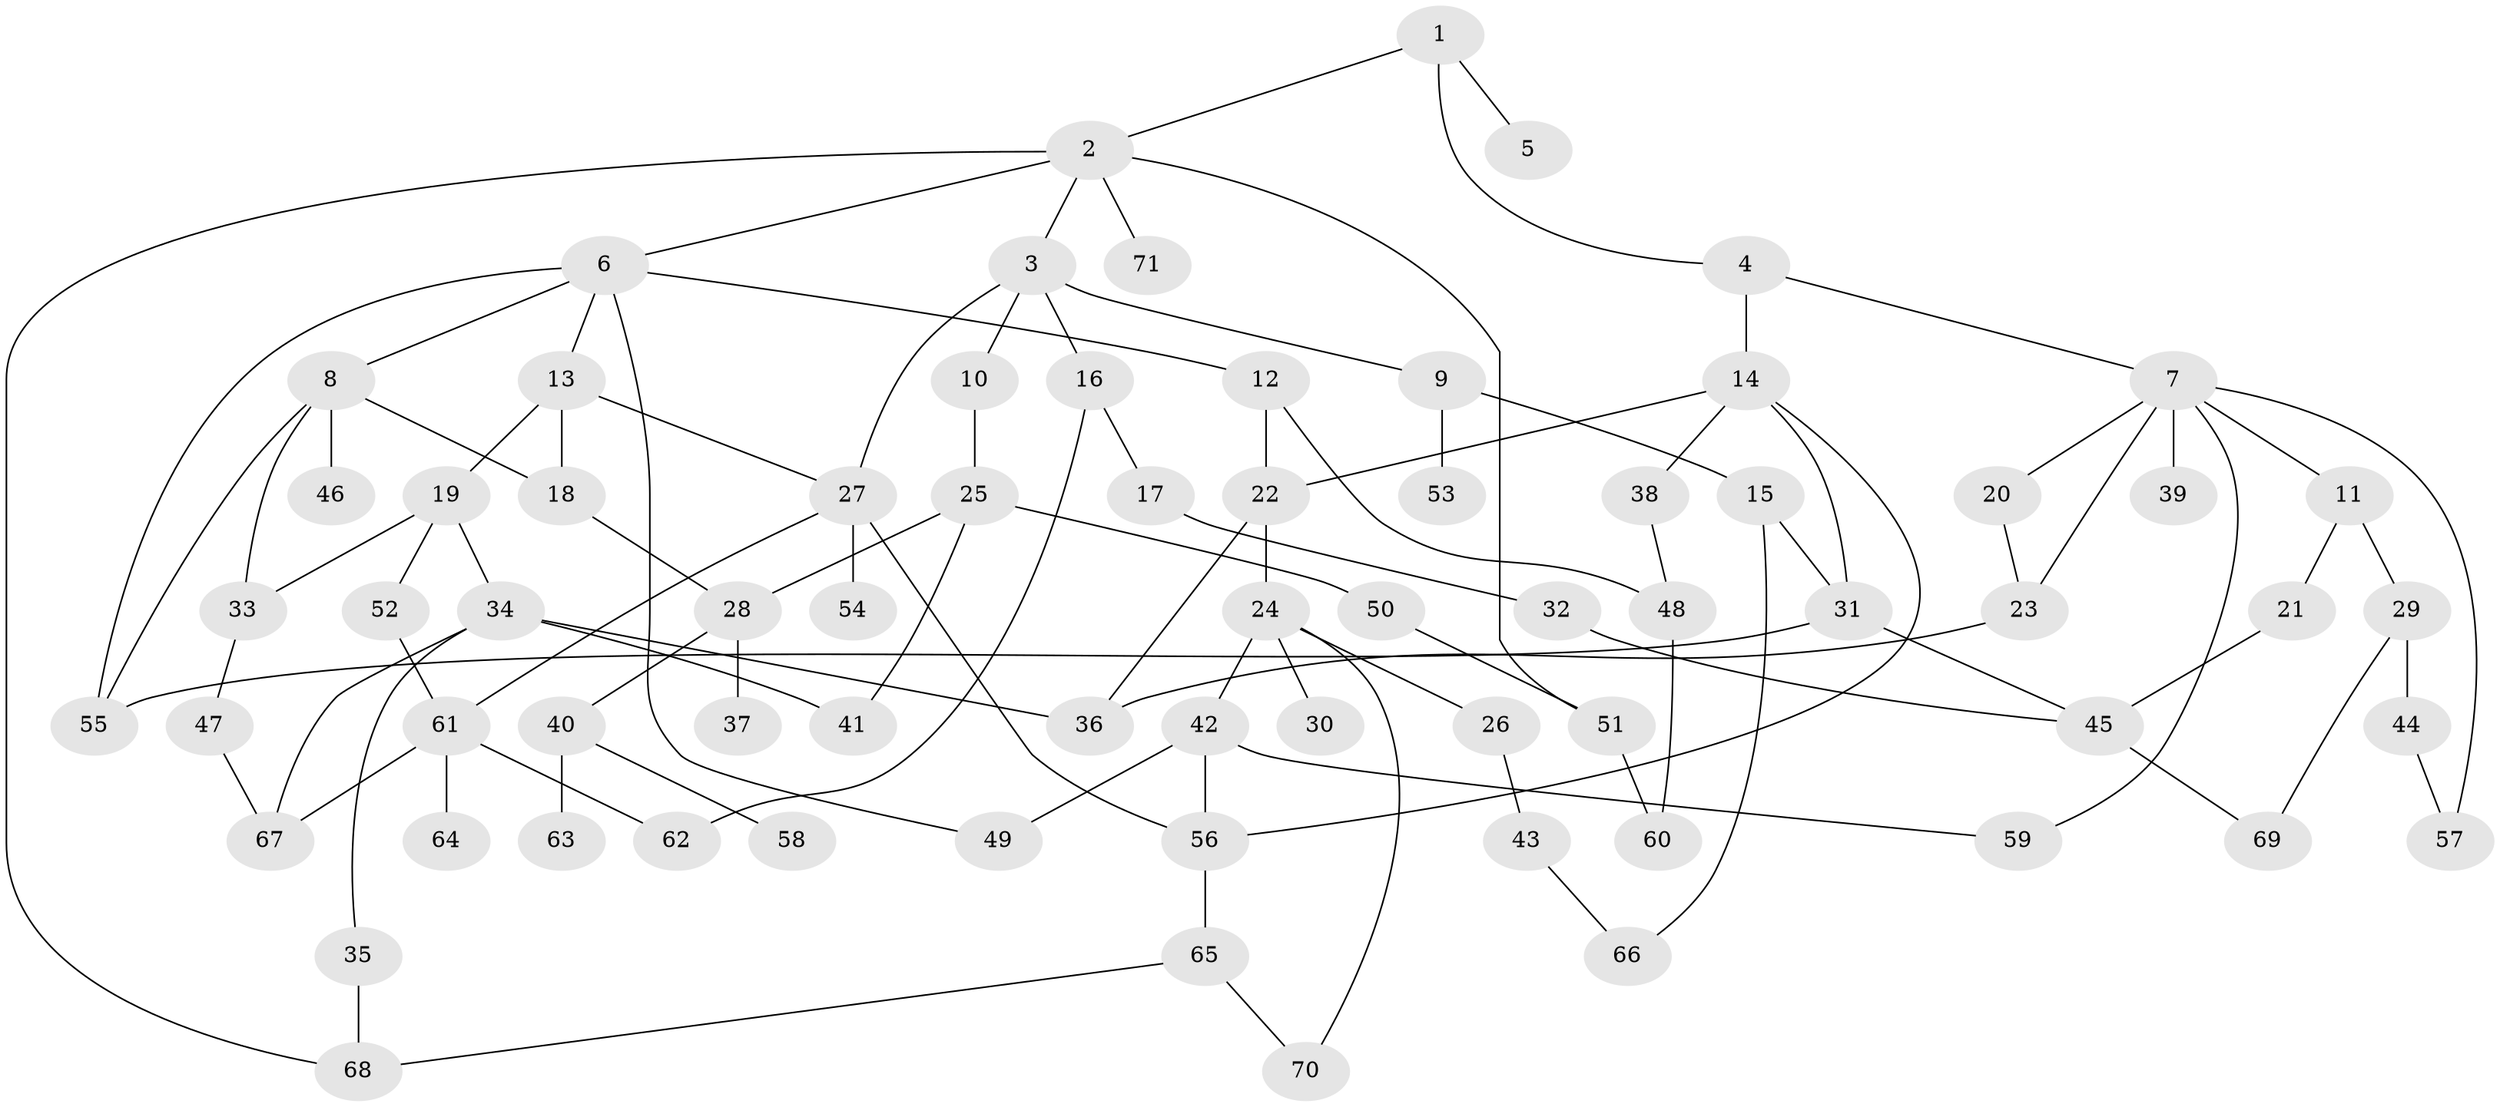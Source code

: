// coarse degree distribution, {3: 0.2, 5: 0.12, 1: 0.16, 6: 0.06, 2: 0.26, 4: 0.18, 8: 0.02}
// Generated by graph-tools (version 1.1) at 2025/48/03/04/25 22:48:53]
// undirected, 71 vertices, 101 edges
graph export_dot {
  node [color=gray90,style=filled];
  1;
  2;
  3;
  4;
  5;
  6;
  7;
  8;
  9;
  10;
  11;
  12;
  13;
  14;
  15;
  16;
  17;
  18;
  19;
  20;
  21;
  22;
  23;
  24;
  25;
  26;
  27;
  28;
  29;
  30;
  31;
  32;
  33;
  34;
  35;
  36;
  37;
  38;
  39;
  40;
  41;
  42;
  43;
  44;
  45;
  46;
  47;
  48;
  49;
  50;
  51;
  52;
  53;
  54;
  55;
  56;
  57;
  58;
  59;
  60;
  61;
  62;
  63;
  64;
  65;
  66;
  67;
  68;
  69;
  70;
  71;
  1 -- 2;
  1 -- 4;
  1 -- 5;
  2 -- 3;
  2 -- 6;
  2 -- 71;
  2 -- 68;
  2 -- 51;
  3 -- 9;
  3 -- 10;
  3 -- 16;
  3 -- 27;
  4 -- 7;
  4 -- 14;
  6 -- 8;
  6 -- 12;
  6 -- 13;
  6 -- 55;
  6 -- 49;
  7 -- 11;
  7 -- 20;
  7 -- 23;
  7 -- 39;
  7 -- 59;
  7 -- 57;
  8 -- 18;
  8 -- 46;
  8 -- 33;
  8 -- 55;
  9 -- 15;
  9 -- 53;
  10 -- 25;
  11 -- 21;
  11 -- 29;
  12 -- 22;
  12 -- 48;
  13 -- 19;
  13 -- 27;
  13 -- 18;
  14 -- 38;
  14 -- 56;
  14 -- 22;
  14 -- 31;
  15 -- 31;
  15 -- 66;
  16 -- 17;
  16 -- 62;
  17 -- 32;
  18 -- 28;
  19 -- 33;
  19 -- 34;
  19 -- 52;
  20 -- 23;
  21 -- 45;
  22 -- 24;
  22 -- 36;
  23 -- 36;
  24 -- 26;
  24 -- 30;
  24 -- 42;
  24 -- 70;
  25 -- 41;
  25 -- 50;
  25 -- 28;
  26 -- 43;
  27 -- 54;
  27 -- 56;
  27 -- 61;
  28 -- 37;
  28 -- 40;
  29 -- 44;
  29 -- 69;
  31 -- 45;
  31 -- 55;
  32 -- 45;
  33 -- 47;
  34 -- 35;
  34 -- 67;
  34 -- 36;
  34 -- 41;
  35 -- 68;
  38 -- 48;
  40 -- 58;
  40 -- 63;
  42 -- 49;
  42 -- 59;
  42 -- 56;
  43 -- 66;
  44 -- 57;
  45 -- 69;
  47 -- 67;
  48 -- 60;
  50 -- 51;
  51 -- 60;
  52 -- 61;
  56 -- 65;
  61 -- 62;
  61 -- 64;
  61 -- 67;
  65 -- 68;
  65 -- 70;
}
